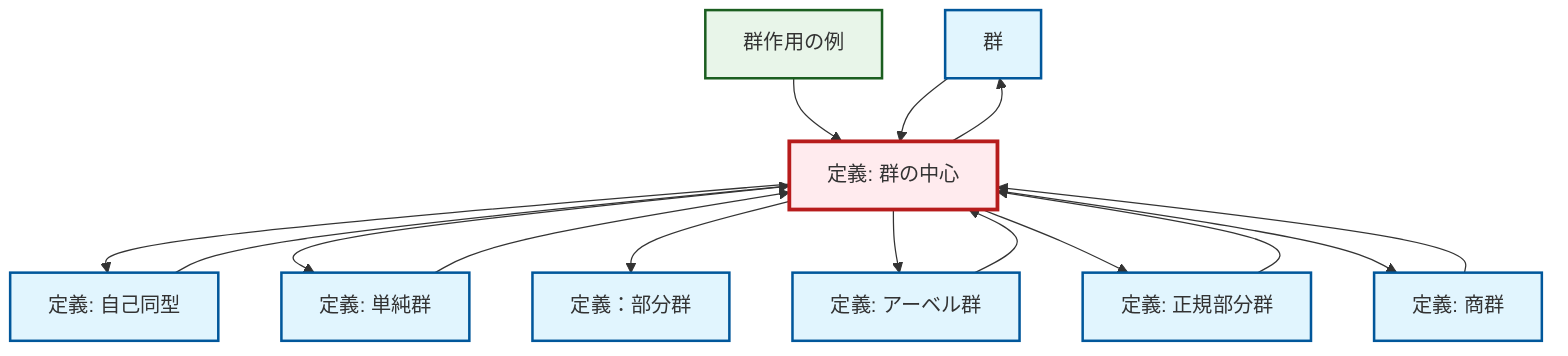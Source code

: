 graph TD
    classDef definition fill:#e1f5fe,stroke:#01579b,stroke-width:2px
    classDef theorem fill:#f3e5f5,stroke:#4a148c,stroke-width:2px
    classDef axiom fill:#fff3e0,stroke:#e65100,stroke-width:2px
    classDef example fill:#e8f5e9,stroke:#1b5e20,stroke-width:2px
    classDef current fill:#ffebee,stroke:#b71c1c,stroke-width:3px
    def-group["群"]:::definition
    def-automorphism["定義: 自己同型"]:::definition
    def-subgroup["定義：部分群"]:::definition
    def-abelian-group["定義: アーベル群"]:::definition
    def-simple-group["定義: 単純群"]:::definition
    def-normal-subgroup["定義: 正規部分群"]:::definition
    ex-group-action-examples["群作用の例"]:::example
    def-center-of-group["定義: 群の中心"]:::definition
    def-quotient-group["定義: 商群"]:::definition
    def-center-of-group --> def-automorphism
    def-center-of-group --> def-simple-group
    def-quotient-group --> def-center-of-group
    def-abelian-group --> def-center-of-group
    def-center-of-group --> def-subgroup
    def-automorphism --> def-center-of-group
    def-normal-subgroup --> def-center-of-group
    def-center-of-group --> def-abelian-group
    def-center-of-group --> def-group
    def-center-of-group --> def-normal-subgroup
    ex-group-action-examples --> def-center-of-group
    def-simple-group --> def-center-of-group
    def-group --> def-center-of-group
    def-center-of-group --> def-quotient-group
    class def-center-of-group current